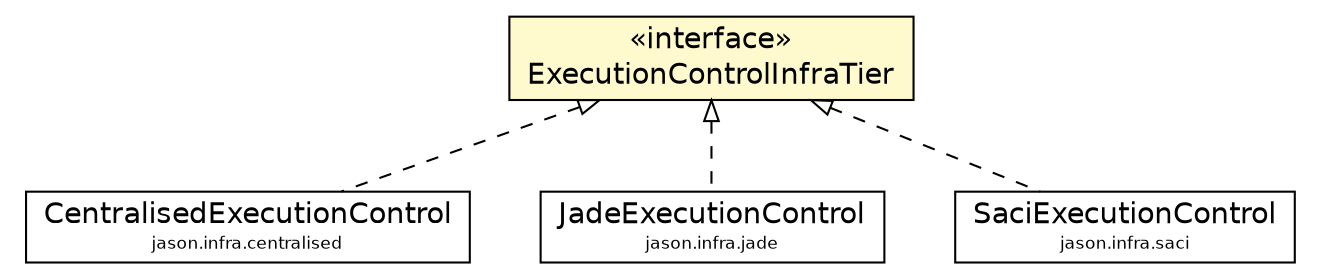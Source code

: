 #!/usr/local/bin/dot
#
# Class diagram 
# Generated by UMLGraph version 5.1 (http://www.umlgraph.org/)
#

digraph G {
	edge [fontname="Helvetica",fontsize=10,labelfontname="Helvetica",labelfontsize=10];
	node [fontname="Helvetica",fontsize=10,shape=plaintext];
	nodesep=0.25;
	ranksep=0.5;
	// jason.control.ExecutionControlInfraTier
	c27388 [label=<<table title="jason.control.ExecutionControlInfraTier" border="0" cellborder="1" cellspacing="0" cellpadding="2" port="p" bgcolor="lemonChiffon" href="./ExecutionControlInfraTier.html">
		<tr><td><table border="0" cellspacing="0" cellpadding="1">
<tr><td align="center" balign="center"> &#171;interface&#187; </td></tr>
<tr><td align="center" balign="center"> ExecutionControlInfraTier </td></tr>
		</table></td></tr>
		</table>>, fontname="Helvetica", fontcolor="black", fontsize=14.0];
	// jason.infra.centralised.CentralisedExecutionControl
	c27427 [label=<<table title="jason.infra.centralised.CentralisedExecutionControl" border="0" cellborder="1" cellspacing="0" cellpadding="2" port="p" href="../infra/centralised/CentralisedExecutionControl.html">
		<tr><td><table border="0" cellspacing="0" cellpadding="1">
<tr><td align="center" balign="center"> CentralisedExecutionControl </td></tr>
<tr><td align="center" balign="center"><font point-size="8.0"> jason.infra.centralised </font></td></tr>
		</table></td></tr>
		</table>>, fontname="Helvetica", fontcolor="black", fontsize=14.0];
	// jason.infra.jade.JadeExecutionControl
	c27436 [label=<<table title="jason.infra.jade.JadeExecutionControl" border="0" cellborder="1" cellspacing="0" cellpadding="2" port="p" href="../infra/jade/JadeExecutionControl.html">
		<tr><td><table border="0" cellspacing="0" cellpadding="1">
<tr><td align="center" balign="center"> JadeExecutionControl </td></tr>
<tr><td align="center" balign="center"><font point-size="8.0"> jason.infra.jade </font></td></tr>
		</table></td></tr>
		</table>>, fontname="Helvetica", fontcolor="black", fontsize=14.0];
	// jason.infra.saci.SaciExecutionControl
	c27444 [label=<<table title="jason.infra.saci.SaciExecutionControl" border="0" cellborder="1" cellspacing="0" cellpadding="2" port="p" href="../infra/saci/SaciExecutionControl.html">
		<tr><td><table border="0" cellspacing="0" cellpadding="1">
<tr><td align="center" balign="center"> SaciExecutionControl </td></tr>
<tr><td align="center" balign="center"><font point-size="8.0"> jason.infra.saci </font></td></tr>
		</table></td></tr>
		</table>>, fontname="Helvetica", fontcolor="black", fontsize=14.0];
	//jason.infra.centralised.CentralisedExecutionControl implements jason.control.ExecutionControlInfraTier
	c27388:p -> c27427:p [dir=back,arrowtail=empty,style=dashed];
	//jason.infra.jade.JadeExecutionControl implements jason.control.ExecutionControlInfraTier
	c27388:p -> c27436:p [dir=back,arrowtail=empty,style=dashed];
	//jason.infra.saci.SaciExecutionControl implements jason.control.ExecutionControlInfraTier
	c27388:p -> c27444:p [dir=back,arrowtail=empty,style=dashed];
}

